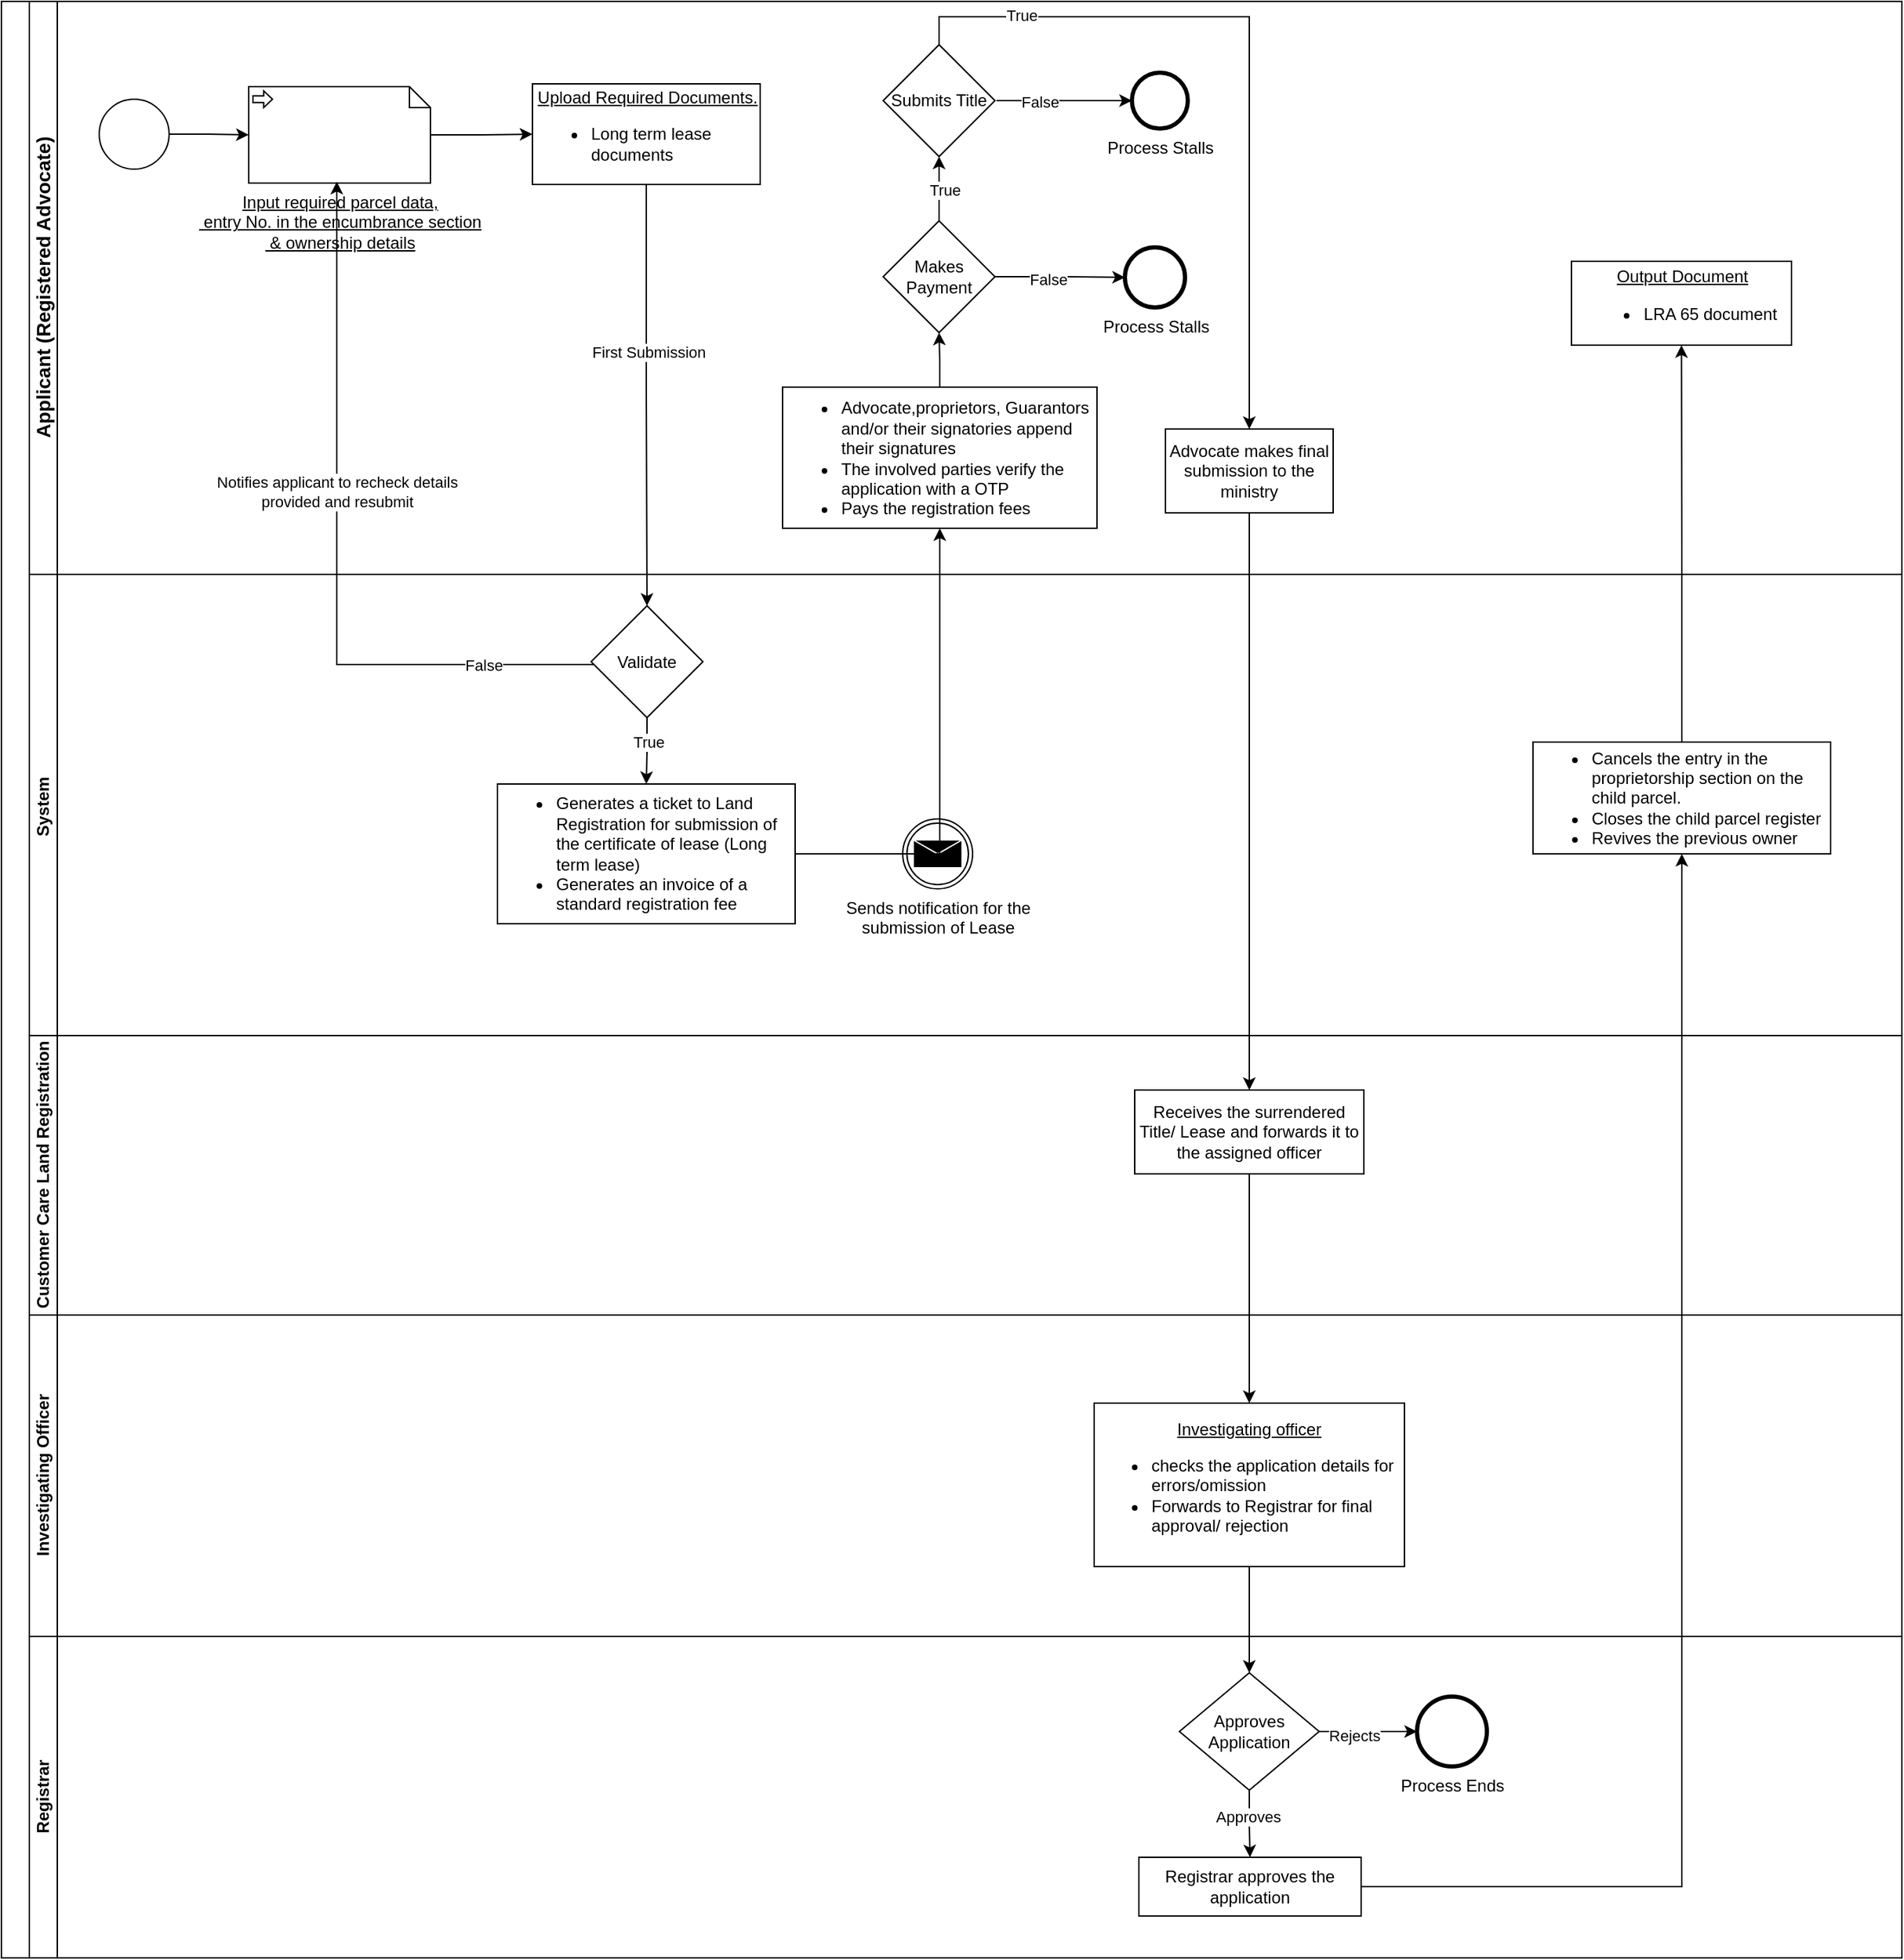 <mxfile version="21.6.9" type="github">
  <diagram name="Page-1" id="FzcEcahukAQPrRjECopd">
    <mxGraphModel dx="1434" dy="1949" grid="1" gridSize="10" guides="1" tooltips="1" connect="1" arrows="1" fold="1" page="1" pageScale="1" pageWidth="850" pageHeight="1100" math="0" shadow="0">
      <root>
        <mxCell id="0" />
        <mxCell id="1" parent="0" />
        <mxCell id="pYy6UzKFlbibeBHJYhZE-1" value="" style="swimlane;html=1;childLayout=stackLayout;resizeParent=1;resizeParentMax=0;horizontal=0;startSize=20;horizontalStack=0;whiteSpace=wrap;" vertex="1" parent="1">
          <mxGeometry x="38" y="-27" width="1360" height="1400" as="geometry" />
        </mxCell>
        <mxCell id="pYy6UzKFlbibeBHJYhZE-2" value="&lt;font style=&quot;font-size: 14px;&quot;&gt;Applicant (Registered Advocate)&lt;/font&gt;" style="swimlane;html=1;startSize=20;horizontal=0;" vertex="1" parent="pYy6UzKFlbibeBHJYhZE-1">
          <mxGeometry x="20" width="1340" height="410" as="geometry" />
        </mxCell>
        <mxCell id="pYy6UzKFlbibeBHJYhZE-3" value="" style="edgeStyle=orthogonalEdgeStyle;rounded=0;orthogonalLoop=1;jettySize=auto;html=1;entryX=0;entryY=0.5;entryDx=0;entryDy=0;entryPerimeter=0;" edge="1" parent="pYy6UzKFlbibeBHJYhZE-2" source="pYy6UzKFlbibeBHJYhZE-4" target="pYy6UzKFlbibeBHJYhZE-7">
          <mxGeometry relative="1" as="geometry">
            <mxPoint x="160" y="55" as="targetPoint" />
          </mxGeometry>
        </mxCell>
        <mxCell id="pYy6UzKFlbibeBHJYhZE-4" value="" style="points=[[0.145,0.145,0],[0.5,0,0],[0.855,0.145,0],[1,0.5,0],[0.855,0.855,0],[0.5,1,0],[0.145,0.855,0],[0,0.5,0]];shape=mxgraph.bpmn.event;html=1;verticalLabelPosition=bottom;labelBackgroundColor=#ffffff;verticalAlign=top;align=center;perimeter=ellipsePerimeter;outlineConnect=0;aspect=fixed;outline=standard;symbol=general;" vertex="1" parent="pYy6UzKFlbibeBHJYhZE-2">
          <mxGeometry x="50" y="70" width="50" height="50" as="geometry" />
        </mxCell>
        <mxCell id="pYy6UzKFlbibeBHJYhZE-5" value="&lt;div style=&quot;text-align: center;&quot;&gt;&lt;span style=&quot;background-color: initial;&quot;&gt;&lt;u&gt;Upload Required Documents.&lt;/u&gt;&lt;/span&gt;&lt;/div&gt;&lt;div style=&quot;&quot;&gt;&lt;ul&gt;&lt;li&gt;Long term lease documents&lt;/li&gt;&lt;/ul&gt;&lt;/div&gt;" style="whiteSpace=wrap;html=1;align=left;" vertex="1" parent="pYy6UzKFlbibeBHJYhZE-2">
          <mxGeometry x="360" y="59" width="163" height="72" as="geometry" />
        </mxCell>
        <mxCell id="pYy6UzKFlbibeBHJYhZE-6" value="" style="edgeStyle=orthogonalEdgeStyle;rounded=0;orthogonalLoop=1;jettySize=auto;html=1;" edge="1" parent="pYy6UzKFlbibeBHJYhZE-2" source="pYy6UzKFlbibeBHJYhZE-7" target="pYy6UzKFlbibeBHJYhZE-5">
          <mxGeometry relative="1" as="geometry" />
        </mxCell>
        <mxCell id="pYy6UzKFlbibeBHJYhZE-7" value="&lt;u&gt;Input required parcel data,&lt;br&gt;&amp;nbsp;entry No. in the encumbrance section&lt;/u&gt;&lt;u&gt;&lt;br&gt;&amp;nbsp;&amp;amp; ownership details&lt;br&gt;&lt;/u&gt;" style="shape=mxgraph.bpmn.data;labelPosition=center;verticalLabelPosition=bottom;align=center;verticalAlign=top;size=15;html=1;bpmnTransferType=input;" vertex="1" parent="pYy6UzKFlbibeBHJYhZE-2">
          <mxGeometry x="157" y="61" width="130" height="69" as="geometry" />
        </mxCell>
        <mxCell id="pYy6UzKFlbibeBHJYhZE-8" value="" style="edgeStyle=orthogonalEdgeStyle;rounded=0;orthogonalLoop=1;jettySize=auto;html=1;" edge="1" parent="pYy6UzKFlbibeBHJYhZE-2">
          <mxGeometry relative="1" as="geometry">
            <mxPoint x="692" y="71" as="sourcePoint" />
            <mxPoint x="789" y="71" as="targetPoint" />
          </mxGeometry>
        </mxCell>
        <mxCell id="pYy6UzKFlbibeBHJYhZE-9" value="False" style="edgeLabel;html=1;align=center;verticalAlign=middle;resizable=0;points=[];" vertex="1" connectable="0" parent="pYy6UzKFlbibeBHJYhZE-8">
          <mxGeometry x="-0.372" y="-1" relative="1" as="geometry">
            <mxPoint as="offset" />
          </mxGeometry>
        </mxCell>
        <mxCell id="pYy6UzKFlbibeBHJYhZE-10" value="Process Stalls" style="points=[[0.145,0.145,0],[0.5,0,0],[0.855,0.145,0],[1,0.5,0],[0.855,0.855,0],[0.5,1,0],[0.145,0.855,0],[0,0.5,0]];shape=mxgraph.bpmn.event;html=1;verticalLabelPosition=bottom;labelBackgroundColor=#ffffff;verticalAlign=top;align=center;perimeter=ellipsePerimeter;outlineConnect=0;aspect=fixed;outline=end;symbol=terminate2;" vertex="1" parent="pYy6UzKFlbibeBHJYhZE-2">
          <mxGeometry x="789" y="51" width="40" height="40" as="geometry" />
        </mxCell>
        <mxCell id="pYy6UzKFlbibeBHJYhZE-11" value="Process Stalls" style="points=[[0.145,0.145,0],[0.5,0,0],[0.855,0.145,0],[1,0.5,0],[0.855,0.855,0],[0.5,1,0],[0.145,0.855,0],[0,0.5,0]];shape=mxgraph.bpmn.event;html=1;verticalLabelPosition=bottom;labelBackgroundColor=#ffffff;verticalAlign=top;align=center;perimeter=ellipsePerimeter;outlineConnect=0;aspect=fixed;outline=end;symbol=terminate2;" vertex="1" parent="pYy6UzKFlbibeBHJYhZE-2">
          <mxGeometry x="784" y="176" width="43" height="43" as="geometry" />
        </mxCell>
        <mxCell id="pYy6UzKFlbibeBHJYhZE-12" value="" style="edgeStyle=orthogonalEdgeStyle;rounded=0;orthogonalLoop=1;jettySize=auto;html=1;exitX=0;exitY=0.5;exitDx=0;exitDy=0;" edge="1" parent="pYy6UzKFlbibeBHJYhZE-2">
          <mxGeometry relative="1" as="geometry">
            <mxPoint x="220" y="129" as="targetPoint" />
            <Array as="points">
              <mxPoint x="220" y="475" />
            </Array>
            <mxPoint x="432" y="474.5" as="sourcePoint" />
          </mxGeometry>
        </mxCell>
        <mxCell id="pYy6UzKFlbibeBHJYhZE-13" value="False" style="edgeLabel;html=1;align=center;verticalAlign=middle;resizable=0;points=[];" vertex="1" connectable="0" parent="pYy6UzKFlbibeBHJYhZE-12">
          <mxGeometry x="-0.617" y="-1" relative="1" as="geometry">
            <mxPoint y="1" as="offset" />
          </mxGeometry>
        </mxCell>
        <mxCell id="pYy6UzKFlbibeBHJYhZE-14" value="Notifies applicant to recheck details&lt;br&gt;provided and resubmit" style="edgeLabel;html=1;align=center;verticalAlign=middle;resizable=0;points=[];" vertex="1" connectable="0" parent="pYy6UzKFlbibeBHJYhZE-12">
          <mxGeometry x="0.206" relative="1" as="geometry">
            <mxPoint as="offset" />
          </mxGeometry>
        </mxCell>
        <mxCell id="pYy6UzKFlbibeBHJYhZE-15" value="Advocate makes final submission to the ministry" style="whiteSpace=wrap;html=1;" vertex="1" parent="pYy6UzKFlbibeBHJYhZE-2">
          <mxGeometry x="813" y="306" width="120" height="60" as="geometry" />
        </mxCell>
        <mxCell id="pYy6UzKFlbibeBHJYhZE-16" value="" style="edgeStyle=orthogonalEdgeStyle;rounded=0;orthogonalLoop=1;jettySize=auto;html=1;" edge="1" parent="pYy6UzKFlbibeBHJYhZE-2" source="pYy6UzKFlbibeBHJYhZE-20" target="pYy6UzKFlbibeBHJYhZE-11">
          <mxGeometry relative="1" as="geometry" />
        </mxCell>
        <mxCell id="pYy6UzKFlbibeBHJYhZE-17" value="False" style="edgeLabel;html=1;align=center;verticalAlign=middle;resizable=0;points=[];" vertex="1" connectable="0" parent="pYy6UzKFlbibeBHJYhZE-16">
          <mxGeometry x="-0.187" y="-2" relative="1" as="geometry">
            <mxPoint as="offset" />
          </mxGeometry>
        </mxCell>
        <mxCell id="pYy6UzKFlbibeBHJYhZE-18" value="" style="edgeStyle=orthogonalEdgeStyle;rounded=0;orthogonalLoop=1;jettySize=auto;html=1;" edge="1" parent="pYy6UzKFlbibeBHJYhZE-2" source="pYy6UzKFlbibeBHJYhZE-20" target="pYy6UzKFlbibeBHJYhZE-21">
          <mxGeometry relative="1" as="geometry" />
        </mxCell>
        <mxCell id="pYy6UzKFlbibeBHJYhZE-19" value="True" style="edgeLabel;html=1;align=center;verticalAlign=middle;resizable=0;points=[];" vertex="1" connectable="0" parent="pYy6UzKFlbibeBHJYhZE-18">
          <mxGeometry x="-0.043" y="-4" relative="1" as="geometry">
            <mxPoint as="offset" />
          </mxGeometry>
        </mxCell>
        <mxCell id="pYy6UzKFlbibeBHJYhZE-20" value="Makes Payment" style="rhombus;whiteSpace=wrap;html=1;" vertex="1" parent="pYy6UzKFlbibeBHJYhZE-2">
          <mxGeometry x="611" y="157" width="80" height="80" as="geometry" />
        </mxCell>
        <mxCell id="pYy6UzKFlbibeBHJYhZE-21" value="Submits Title" style="rhombus;whiteSpace=wrap;html=1;align=center;" vertex="1" parent="pYy6UzKFlbibeBHJYhZE-2">
          <mxGeometry x="611" y="31" width="80" height="80" as="geometry" />
        </mxCell>
        <mxCell id="pYy6UzKFlbibeBHJYhZE-22" value="" style="edgeStyle=orthogonalEdgeStyle;rounded=0;orthogonalLoop=1;jettySize=auto;html=1;entryX=0.5;entryY=0;entryDx=0;entryDy=0;exitX=0.5;exitY=0;exitDx=0;exitDy=0;" edge="1" parent="pYy6UzKFlbibeBHJYhZE-2" source="pYy6UzKFlbibeBHJYhZE-21" target="pYy6UzKFlbibeBHJYhZE-15">
          <mxGeometry relative="1" as="geometry">
            <mxPoint x="651" y="27" as="sourcePoint" />
            <mxPoint x="889" y="227" as="targetPoint" />
          </mxGeometry>
        </mxCell>
        <mxCell id="pYy6UzKFlbibeBHJYhZE-23" value="True" style="edgeLabel;html=1;align=center;verticalAlign=middle;resizable=0;points=[];" vertex="1" connectable="0" parent="pYy6UzKFlbibeBHJYhZE-22">
          <mxGeometry x="-0.708" y="1" relative="1" as="geometry">
            <mxPoint as="offset" />
          </mxGeometry>
        </mxCell>
        <mxCell id="pYy6UzKFlbibeBHJYhZE-26" value="System&amp;nbsp;" style="swimlane;html=1;startSize=20;horizontal=0;" vertex="1" parent="pYy6UzKFlbibeBHJYhZE-1">
          <mxGeometry x="20" y="410" width="1340" height="330" as="geometry" />
        </mxCell>
        <mxCell id="pYy6UzKFlbibeBHJYhZE-27" value="Validate" style="rhombus;whiteSpace=wrap;html=1;align=center;" vertex="1" parent="pYy6UzKFlbibeBHJYhZE-26">
          <mxGeometry x="402" y="22.5" width="80" height="80" as="geometry" />
        </mxCell>
        <mxCell id="pYy6UzKFlbibeBHJYhZE-28" value="&lt;ul&gt;&lt;li&gt;Generates a ticket to Land Registration for submission of the certificate of lease (Long term lease)&lt;/li&gt;&lt;li&gt;Generates an invoice of a standard registration fee&lt;/li&gt;&lt;/ul&gt;" style="whiteSpace=wrap;html=1;align=left;" vertex="1" parent="pYy6UzKFlbibeBHJYhZE-26">
          <mxGeometry x="335" y="150" width="213" height="100" as="geometry" />
        </mxCell>
        <mxCell id="pYy6UzKFlbibeBHJYhZE-29" value="" style="edgeStyle=orthogonalEdgeStyle;rounded=0;orthogonalLoop=1;jettySize=auto;html=1;" edge="1" parent="pYy6UzKFlbibeBHJYhZE-26" source="pYy6UzKFlbibeBHJYhZE-27" target="pYy6UzKFlbibeBHJYhZE-28">
          <mxGeometry relative="1" as="geometry" />
        </mxCell>
        <mxCell id="pYy6UzKFlbibeBHJYhZE-30" value="True" style="edgeLabel;html=1;align=center;verticalAlign=middle;resizable=0;points=[];" vertex="1" connectable="0" parent="pYy6UzKFlbibeBHJYhZE-29">
          <mxGeometry x="-0.298" y="1" relative="1" as="geometry">
            <mxPoint as="offset" />
          </mxGeometry>
        </mxCell>
        <mxCell id="pYy6UzKFlbibeBHJYhZE-31" value="Sends notification for the&lt;br&gt;submission of Lease" style="points=[[0.145,0.145,0],[0.5,0,0],[0.855,0.145,0],[1,0.5,0],[0.855,0.855,0],[0.5,1,0],[0.145,0.855,0],[0,0.5,0]];shape=mxgraph.bpmn.event;html=1;verticalLabelPosition=bottom;labelBackgroundColor=#ffffff;verticalAlign=top;align=center;perimeter=ellipsePerimeter;outlineConnect=0;aspect=fixed;outline=throwing;symbol=message;" vertex="1" parent="pYy6UzKFlbibeBHJYhZE-26">
          <mxGeometry x="625" y="175" width="50" height="50" as="geometry" />
        </mxCell>
        <mxCell id="pYy6UzKFlbibeBHJYhZE-62" value="" style="edgeStyle=orthogonalEdgeStyle;rounded=0;orthogonalLoop=1;jettySize=auto;html=1;" edge="1" parent="pYy6UzKFlbibeBHJYhZE-26" source="pYy6UzKFlbibeBHJYhZE-33" target="pYy6UzKFlbibeBHJYhZE-61">
          <mxGeometry relative="1" as="geometry" />
        </mxCell>
        <mxCell id="pYy6UzKFlbibeBHJYhZE-33" value="&lt;ul style=&quot;border-color: var(--border-color);&quot;&gt;&lt;li style=&quot;border-color: var(--border-color);&quot;&gt;Cancels the entry in the proprietorship section on the child parcel.&lt;br&gt;&lt;/li&gt;&lt;li style=&quot;border-color: var(--border-color);&quot;&gt;Closes the child parcel register&lt;/li&gt;&lt;li style=&quot;border-color: var(--border-color);&quot;&gt;Revives the previous owner&lt;/li&gt;&lt;/ul&gt;&lt;div&gt;&lt;/div&gt;" style="whiteSpace=wrap;html=1;align=left;" vertex="1" parent="pYy6UzKFlbibeBHJYhZE-26">
          <mxGeometry x="1076" y="120" width="213" height="80" as="geometry" />
        </mxCell>
        <mxCell id="pYy6UzKFlbibeBHJYhZE-61" value="&lt;u&gt;Output Document&lt;/u&gt;&lt;br&gt;&lt;ul&gt;&lt;li&gt;&lt;span style=&quot;background-color: initial;&quot;&gt;LRA 65 document&lt;/span&gt;&lt;/li&gt;&lt;/ul&gt;" style="whiteSpace=wrap;html=1;align=center;" vertex="1" parent="pYy6UzKFlbibeBHJYhZE-26">
          <mxGeometry x="1103.5" y="-224" width="157.5" height="60" as="geometry" />
        </mxCell>
        <mxCell id="pYy6UzKFlbibeBHJYhZE-35" value="Customer Care Land Registration" style="swimlane;html=1;startSize=20;horizontal=0;" vertex="1" parent="pYy6UzKFlbibeBHJYhZE-1">
          <mxGeometry x="20" y="740" width="1340" height="200" as="geometry" />
        </mxCell>
        <mxCell id="pYy6UzKFlbibeBHJYhZE-36" value="Receives the surrendered Title/ Lease and forwards it to the assigned officer" style="whiteSpace=wrap;html=1;" vertex="1" parent="pYy6UzKFlbibeBHJYhZE-35">
          <mxGeometry x="791" y="39" width="164" height="60" as="geometry" />
        </mxCell>
        <mxCell id="pYy6UzKFlbibeBHJYhZE-37" value="" style="edgeStyle=orthogonalEdgeStyle;rounded=0;orthogonalLoop=1;jettySize=auto;html=1;" edge="1" parent="pYy6UzKFlbibeBHJYhZE-1" source="pYy6UzKFlbibeBHJYhZE-5" target="pYy6UzKFlbibeBHJYhZE-27">
          <mxGeometry relative="1" as="geometry" />
        </mxCell>
        <mxCell id="pYy6UzKFlbibeBHJYhZE-38" value="First Submission" style="edgeLabel;html=1;align=center;verticalAlign=middle;resizable=0;points=[];" vertex="1" connectable="0" parent="pYy6UzKFlbibeBHJYhZE-37">
          <mxGeometry x="-0.209" y="1" relative="1" as="geometry">
            <mxPoint as="offset" />
          </mxGeometry>
        </mxCell>
        <mxCell id="pYy6UzKFlbibeBHJYhZE-39" value="Investigating Officer" style="swimlane;html=1;startSize=20;horizontal=0;" vertex="1" parent="pYy6UzKFlbibeBHJYhZE-1">
          <mxGeometry x="20" y="940" width="1340" height="230" as="geometry" />
        </mxCell>
        <mxCell id="pYy6UzKFlbibeBHJYhZE-40" value="&lt;u&gt;Investigating officer &lt;/u&gt;&lt;br&gt;&lt;ul&gt;&lt;li style=&quot;text-align: left;&quot;&gt;checks the application details for errors/omission&lt;/li&gt;&lt;li style=&quot;text-align: left;&quot;&gt;Forwards to Registrar for final approval/ rejection&lt;/li&gt;&lt;/ul&gt;" style="whiteSpace=wrap;html=1;" vertex="1" parent="pYy6UzKFlbibeBHJYhZE-39">
          <mxGeometry x="762" y="63" width="222" height="117" as="geometry" />
        </mxCell>
        <mxCell id="pYy6UzKFlbibeBHJYhZE-41" value="Registrar" style="swimlane;html=1;startSize=20;horizontal=0;" vertex="1" parent="pYy6UzKFlbibeBHJYhZE-1">
          <mxGeometry x="20" y="1170" width="1340" height="230" as="geometry" />
        </mxCell>
        <mxCell id="pYy6UzKFlbibeBHJYhZE-42" value="Registrar approves the application" style="whiteSpace=wrap;html=1;" vertex="1" parent="pYy6UzKFlbibeBHJYhZE-41">
          <mxGeometry x="794" y="158" width="159" height="42" as="geometry" />
        </mxCell>
        <mxCell id="pYy6UzKFlbibeBHJYhZE-43" value="Process Ends" style="points=[[0.145,0.145,0],[0.5,0,0],[0.855,0.145,0],[1,0.5,0],[0.855,0.855,0],[0.5,1,0],[0.145,0.855,0],[0,0.5,0]];shape=mxgraph.bpmn.event;html=1;verticalLabelPosition=bottom;labelBackgroundColor=#ffffff;verticalAlign=top;align=center;perimeter=ellipsePerimeter;outlineConnect=0;aspect=fixed;outline=end;symbol=terminate2;" vertex="1" parent="pYy6UzKFlbibeBHJYhZE-41">
          <mxGeometry x="993" y="43" width="50" height="50" as="geometry" />
        </mxCell>
        <mxCell id="pYy6UzKFlbibeBHJYhZE-44" value="" style="edgeStyle=orthogonalEdgeStyle;rounded=0;orthogonalLoop=1;jettySize=auto;html=1;" edge="1" parent="pYy6UzKFlbibeBHJYhZE-41" source="pYy6UzKFlbibeBHJYhZE-48" target="pYy6UzKFlbibeBHJYhZE-42">
          <mxGeometry relative="1" as="geometry" />
        </mxCell>
        <mxCell id="pYy6UzKFlbibeBHJYhZE-45" value="Approves" style="edgeLabel;html=1;align=center;verticalAlign=middle;resizable=0;points=[];" vertex="1" connectable="0" parent="pYy6UzKFlbibeBHJYhZE-44">
          <mxGeometry x="-0.216" y="-1" relative="1" as="geometry">
            <mxPoint as="offset" />
          </mxGeometry>
        </mxCell>
        <mxCell id="pYy6UzKFlbibeBHJYhZE-46" value="" style="edgeStyle=orthogonalEdgeStyle;rounded=0;orthogonalLoop=1;jettySize=auto;html=1;" edge="1" parent="pYy6UzKFlbibeBHJYhZE-41" source="pYy6UzKFlbibeBHJYhZE-48" target="pYy6UzKFlbibeBHJYhZE-43">
          <mxGeometry relative="1" as="geometry" />
        </mxCell>
        <mxCell id="pYy6UzKFlbibeBHJYhZE-47" value="Rejects" style="edgeLabel;html=1;align=center;verticalAlign=middle;resizable=0;points=[];" vertex="1" connectable="0" parent="pYy6UzKFlbibeBHJYhZE-46">
          <mxGeometry x="-0.286" y="-3" relative="1" as="geometry">
            <mxPoint as="offset" />
          </mxGeometry>
        </mxCell>
        <mxCell id="pYy6UzKFlbibeBHJYhZE-48" value="Approves Application" style="rhombus;whiteSpace=wrap;html=1;" vertex="1" parent="pYy6UzKFlbibeBHJYhZE-41">
          <mxGeometry x="823" y="26" width="100" height="84" as="geometry" />
        </mxCell>
        <mxCell id="pYy6UzKFlbibeBHJYhZE-49" value="" style="edgeStyle=orthogonalEdgeStyle;rounded=0;orthogonalLoop=1;jettySize=auto;html=1;entryX=0.5;entryY=0;entryDx=0;entryDy=0;" edge="1" parent="pYy6UzKFlbibeBHJYhZE-1" source="pYy6UzKFlbibeBHJYhZE-40" target="pYy6UzKFlbibeBHJYhZE-48">
          <mxGeometry relative="1" as="geometry">
            <mxPoint x="893" y="1097" as="targetPoint" />
          </mxGeometry>
        </mxCell>
        <mxCell id="pYy6UzKFlbibeBHJYhZE-50" value="" style="edgeStyle=orthogonalEdgeStyle;rounded=0;orthogonalLoop=1;jettySize=auto;html=1;entryX=0.5;entryY=0;entryDx=0;entryDy=0;" edge="1" parent="pYy6UzKFlbibeBHJYhZE-1" source="pYy6UzKFlbibeBHJYhZE-15" target="pYy6UzKFlbibeBHJYhZE-36">
          <mxGeometry relative="1" as="geometry">
            <mxPoint x="893" y="672" as="targetPoint" />
          </mxGeometry>
        </mxCell>
        <mxCell id="pYy6UzKFlbibeBHJYhZE-51" value="" style="edgeStyle=orthogonalEdgeStyle;rounded=0;orthogonalLoop=1;jettySize=auto;html=1;entryX=0.5;entryY=1;entryDx=0;entryDy=0;" edge="1" parent="pYy6UzKFlbibeBHJYhZE-1" source="pYy6UzKFlbibeBHJYhZE-42" target="pYy6UzKFlbibeBHJYhZE-33">
          <mxGeometry relative="1" as="geometry">
            <mxPoint x="1206" y="707" as="targetPoint" />
          </mxGeometry>
        </mxCell>
        <mxCell id="pYy6UzKFlbibeBHJYhZE-52" value="" style="edgeStyle=orthogonalEdgeStyle;rounded=0;orthogonalLoop=1;jettySize=auto;html=1;entryX=0.5;entryY=0;entryDx=0;entryDy=0;" edge="1" parent="pYy6UzKFlbibeBHJYhZE-1" source="pYy6UzKFlbibeBHJYhZE-36" target="pYy6UzKFlbibeBHJYhZE-40">
          <mxGeometry relative="1" as="geometry">
            <mxPoint x="893" y="899" as="targetPoint" />
          </mxGeometry>
        </mxCell>
        <mxCell id="pYy6UzKFlbibeBHJYhZE-57" value="" style="edgeStyle=orthogonalEdgeStyle;rounded=0;orthogonalLoop=1;jettySize=auto;html=1;" edge="1" parent="1" source="pYy6UzKFlbibeBHJYhZE-58">
          <mxGeometry relative="1" as="geometry">
            <mxPoint x="709" y="210" as="targetPoint" />
          </mxGeometry>
        </mxCell>
        <mxCell id="pYy6UzKFlbibeBHJYhZE-58" value="&lt;ul&gt;&lt;li&gt;Advocate,proprietors,&amp;nbsp;Guarantors and/or their signatories append their signatures&lt;/li&gt;&lt;li&gt;The involved parties verify the application with a OTP&lt;/li&gt;&lt;li&gt;Pays the registration fees&lt;/li&gt;&lt;/ul&gt;" style="whiteSpace=wrap;html=1;align=left;" vertex="1" parent="1">
          <mxGeometry x="597" y="249" width="225" height="101" as="geometry" />
        </mxCell>
        <mxCell id="pYy6UzKFlbibeBHJYhZE-59" value="" style="edgeStyle=orthogonalEdgeStyle;rounded=0;orthogonalLoop=1;jettySize=auto;html=1;exitX=1;exitY=0.5;exitDx=0;exitDy=0;entryX=0.5;entryY=1;entryDx=0;entryDy=0;" edge="1" parent="1" source="pYy6UzKFlbibeBHJYhZE-28" target="pYy6UzKFlbibeBHJYhZE-58">
          <mxGeometry relative="1" as="geometry">
            <mxPoint x="578" y="579.5" as="sourcePoint" />
            <mxPoint x="696" y="380" as="targetPoint" />
            <Array as="points">
              <mxPoint x="710" y="583" />
            </Array>
          </mxGeometry>
        </mxCell>
      </root>
    </mxGraphModel>
  </diagram>
</mxfile>
